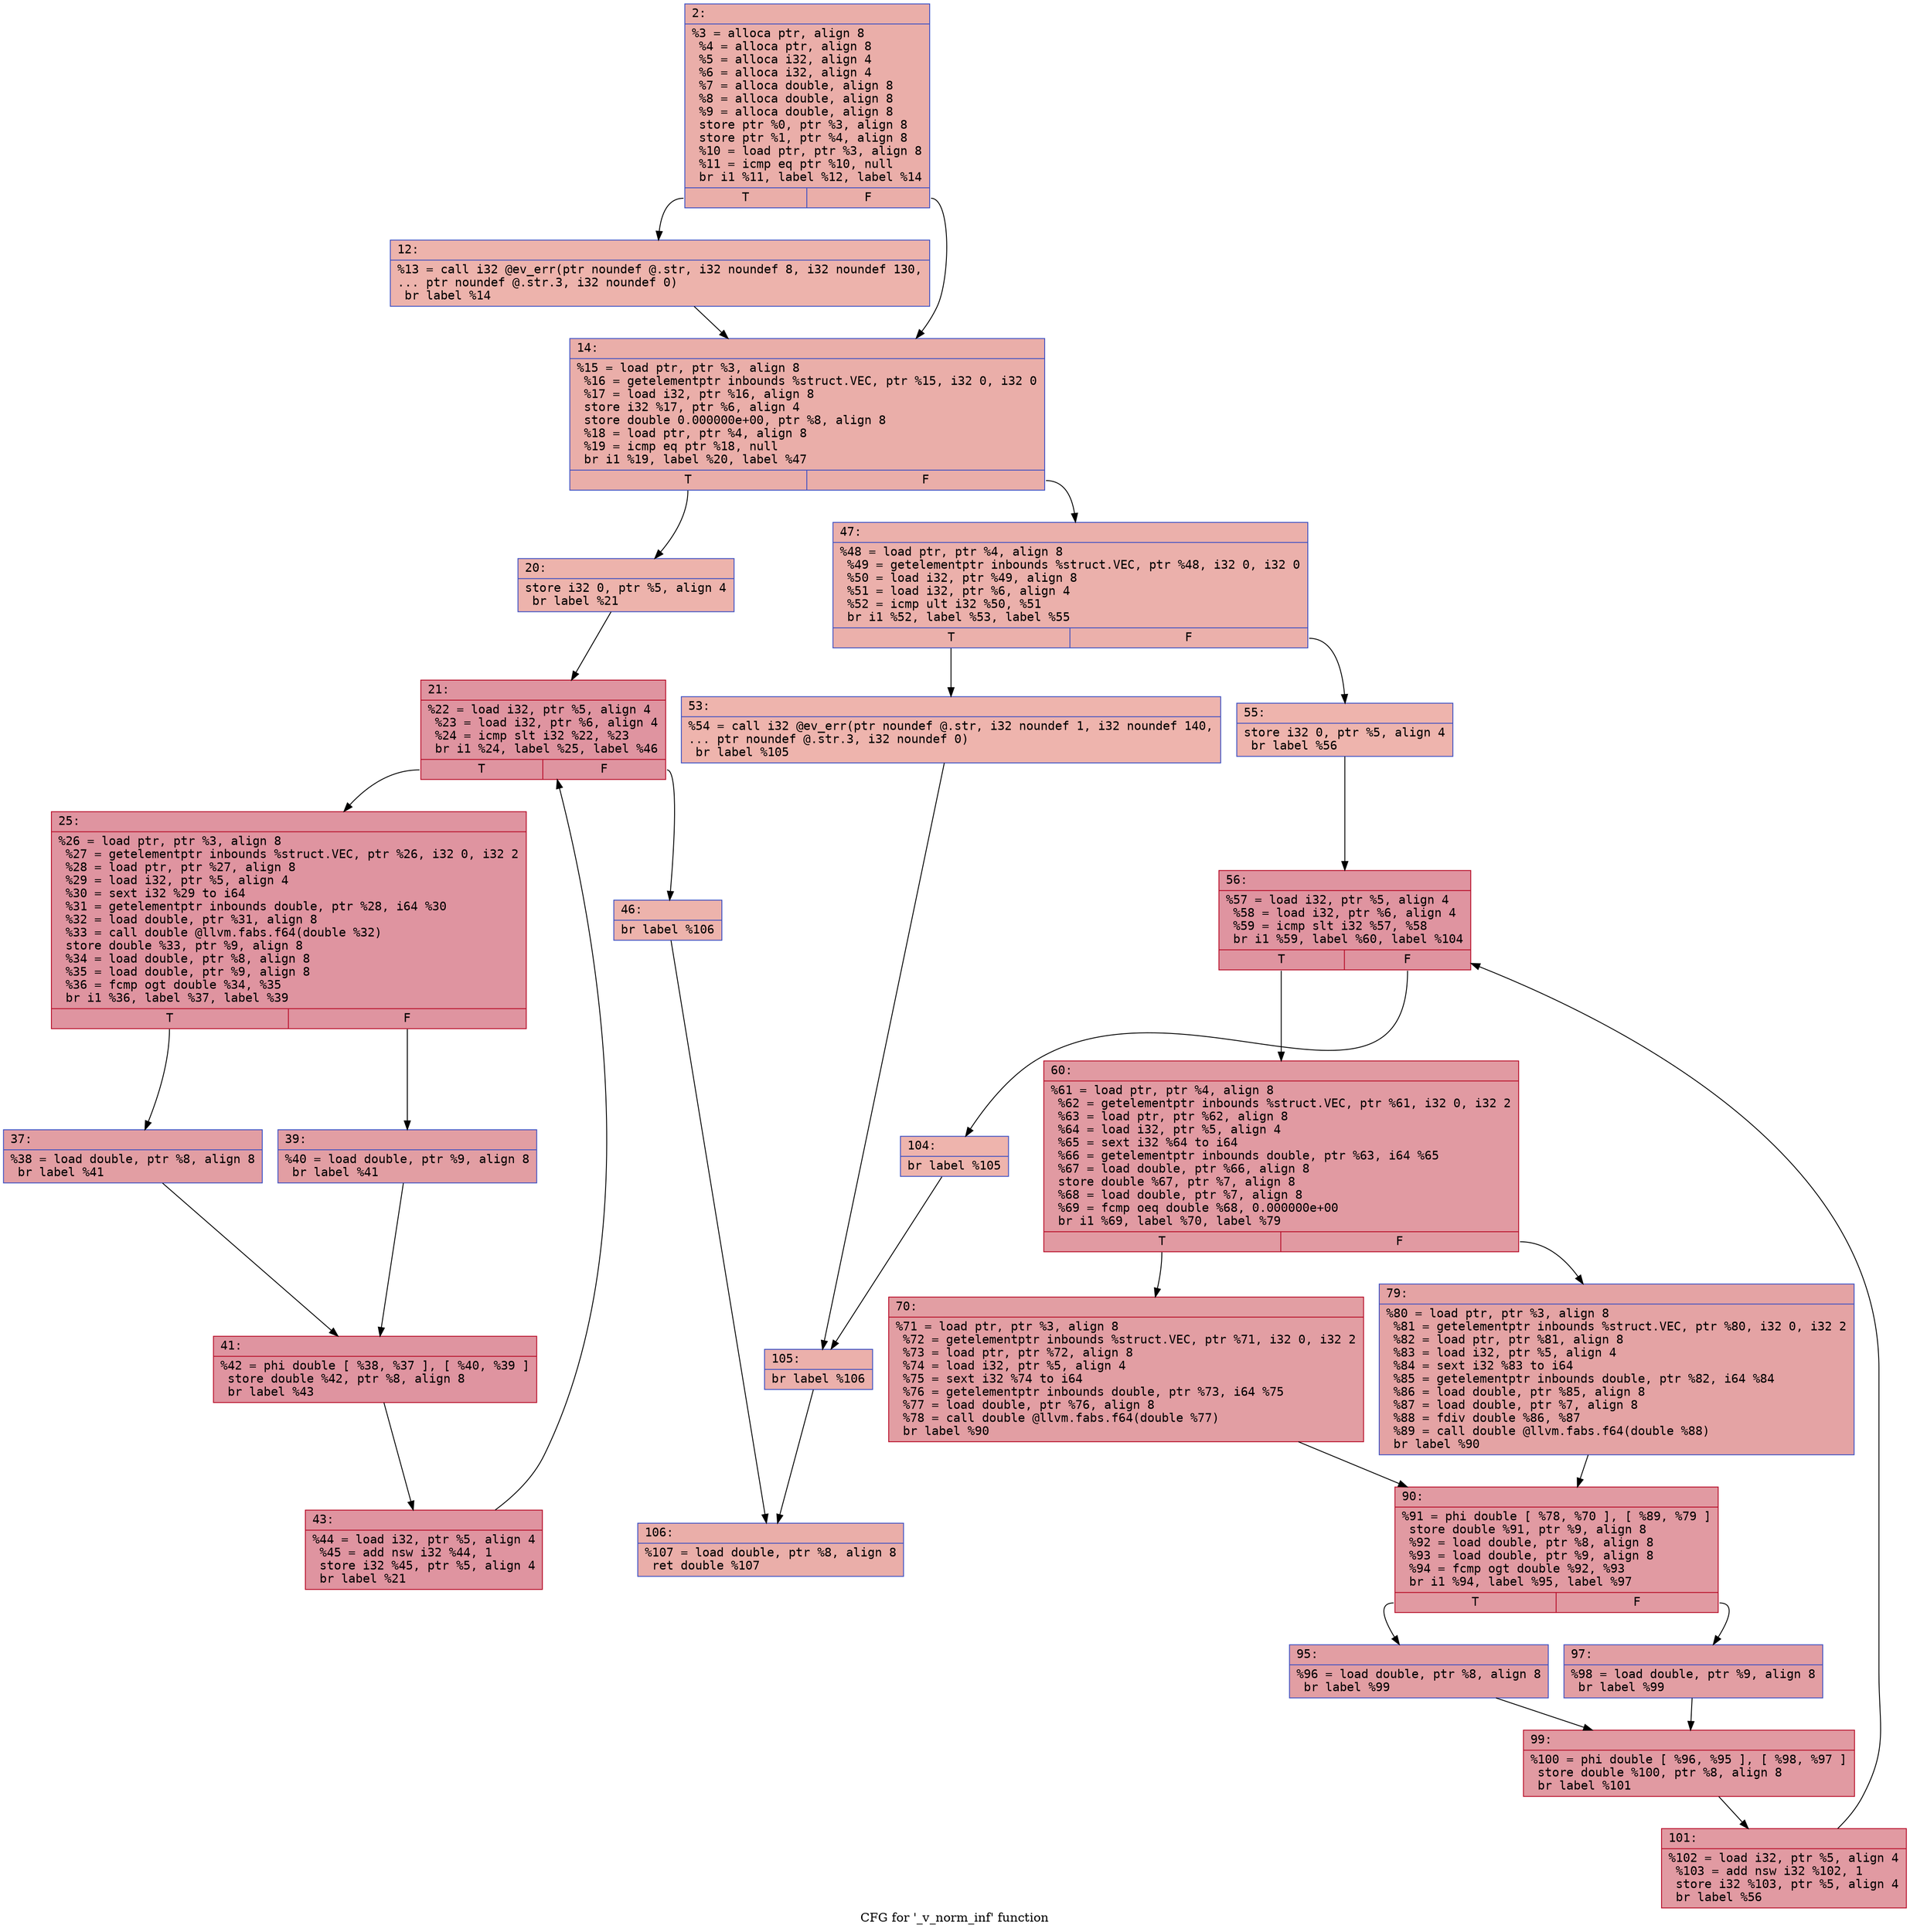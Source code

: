 digraph "CFG for '_v_norm_inf' function" {
	label="CFG for '_v_norm_inf' function";

	Node0x600003ada940 [shape=record,color="#3d50c3ff", style=filled, fillcolor="#d0473d70" fontname="Courier",label="{2:\l|  %3 = alloca ptr, align 8\l  %4 = alloca ptr, align 8\l  %5 = alloca i32, align 4\l  %6 = alloca i32, align 4\l  %7 = alloca double, align 8\l  %8 = alloca double, align 8\l  %9 = alloca double, align 8\l  store ptr %0, ptr %3, align 8\l  store ptr %1, ptr %4, align 8\l  %10 = load ptr, ptr %3, align 8\l  %11 = icmp eq ptr %10, null\l  br i1 %11, label %12, label %14\l|{<s0>T|<s1>F}}"];
	Node0x600003ada940:s0 -> Node0x600003ada990[tooltip="2 -> 12\nProbability 37.50%" ];
	Node0x600003ada940:s1 -> Node0x600003ada9e0[tooltip="2 -> 14\nProbability 62.50%" ];
	Node0x600003ada990 [shape=record,color="#3d50c3ff", style=filled, fillcolor="#d6524470" fontname="Courier",label="{12:\l|  %13 = call i32 @ev_err(ptr noundef @.str, i32 noundef 8, i32 noundef 130,\l... ptr noundef @.str.3, i32 noundef 0)\l  br label %14\l}"];
	Node0x600003ada990 -> Node0x600003ada9e0[tooltip="12 -> 14\nProbability 100.00%" ];
	Node0x600003ada9e0 [shape=record,color="#3d50c3ff", style=filled, fillcolor="#d0473d70" fontname="Courier",label="{14:\l|  %15 = load ptr, ptr %3, align 8\l  %16 = getelementptr inbounds %struct.VEC, ptr %15, i32 0, i32 0\l  %17 = load i32, ptr %16, align 8\l  store i32 %17, ptr %6, align 4\l  store double 0.000000e+00, ptr %8, align 8\l  %18 = load ptr, ptr %4, align 8\l  %19 = icmp eq ptr %18, null\l  br i1 %19, label %20, label %47\l|{<s0>T|<s1>F}}"];
	Node0x600003ada9e0:s0 -> Node0x600003adaa30[tooltip="14 -> 20\nProbability 37.50%" ];
	Node0x600003ada9e0:s1 -> Node0x600003adacb0[tooltip="14 -> 47\nProbability 62.50%" ];
	Node0x600003adaa30 [shape=record,color="#3d50c3ff", style=filled, fillcolor="#d6524470" fontname="Courier",label="{20:\l|  store i32 0, ptr %5, align 4\l  br label %21\l}"];
	Node0x600003adaa30 -> Node0x600003adaa80[tooltip="20 -> 21\nProbability 100.00%" ];
	Node0x600003adaa80 [shape=record,color="#b70d28ff", style=filled, fillcolor="#b70d2870" fontname="Courier",label="{21:\l|  %22 = load i32, ptr %5, align 4\l  %23 = load i32, ptr %6, align 4\l  %24 = icmp slt i32 %22, %23\l  br i1 %24, label %25, label %46\l|{<s0>T|<s1>F}}"];
	Node0x600003adaa80:s0 -> Node0x600003adaad0[tooltip="21 -> 25\nProbability 96.88%" ];
	Node0x600003adaa80:s1 -> Node0x600003adac60[tooltip="21 -> 46\nProbability 3.12%" ];
	Node0x600003adaad0 [shape=record,color="#b70d28ff", style=filled, fillcolor="#b70d2870" fontname="Courier",label="{25:\l|  %26 = load ptr, ptr %3, align 8\l  %27 = getelementptr inbounds %struct.VEC, ptr %26, i32 0, i32 2\l  %28 = load ptr, ptr %27, align 8\l  %29 = load i32, ptr %5, align 4\l  %30 = sext i32 %29 to i64\l  %31 = getelementptr inbounds double, ptr %28, i64 %30\l  %32 = load double, ptr %31, align 8\l  %33 = call double @llvm.fabs.f64(double %32)\l  store double %33, ptr %9, align 8\l  %34 = load double, ptr %8, align 8\l  %35 = load double, ptr %9, align 8\l  %36 = fcmp ogt double %34, %35\l  br i1 %36, label %37, label %39\l|{<s0>T|<s1>F}}"];
	Node0x600003adaad0:s0 -> Node0x600003adab20[tooltip="25 -> 37\nProbability 50.00%" ];
	Node0x600003adaad0:s1 -> Node0x600003adab70[tooltip="25 -> 39\nProbability 50.00%" ];
	Node0x600003adab20 [shape=record,color="#3d50c3ff", style=filled, fillcolor="#be242e70" fontname="Courier",label="{37:\l|  %38 = load double, ptr %8, align 8\l  br label %41\l}"];
	Node0x600003adab20 -> Node0x600003adabc0[tooltip="37 -> 41\nProbability 100.00%" ];
	Node0x600003adab70 [shape=record,color="#3d50c3ff", style=filled, fillcolor="#be242e70" fontname="Courier",label="{39:\l|  %40 = load double, ptr %9, align 8\l  br label %41\l}"];
	Node0x600003adab70 -> Node0x600003adabc0[tooltip="39 -> 41\nProbability 100.00%" ];
	Node0x600003adabc0 [shape=record,color="#b70d28ff", style=filled, fillcolor="#b70d2870" fontname="Courier",label="{41:\l|  %42 = phi double [ %38, %37 ], [ %40, %39 ]\l  store double %42, ptr %8, align 8\l  br label %43\l}"];
	Node0x600003adabc0 -> Node0x600003adac10[tooltip="41 -> 43\nProbability 100.00%" ];
	Node0x600003adac10 [shape=record,color="#b70d28ff", style=filled, fillcolor="#b70d2870" fontname="Courier",label="{43:\l|  %44 = load i32, ptr %5, align 4\l  %45 = add nsw i32 %44, 1\l  store i32 %45, ptr %5, align 4\l  br label %21\l}"];
	Node0x600003adac10 -> Node0x600003adaa80[tooltip="43 -> 21\nProbability 100.00%" ];
	Node0x600003adac60 [shape=record,color="#3d50c3ff", style=filled, fillcolor="#d6524470" fontname="Courier",label="{46:\l|  br label %106\l}"];
	Node0x600003adac60 -> Node0x600003adb110[tooltip="46 -> 106\nProbability 100.00%" ];
	Node0x600003adacb0 [shape=record,color="#3d50c3ff", style=filled, fillcolor="#d24b4070" fontname="Courier",label="{47:\l|  %48 = load ptr, ptr %4, align 8\l  %49 = getelementptr inbounds %struct.VEC, ptr %48, i32 0, i32 0\l  %50 = load i32, ptr %49, align 8\l  %51 = load i32, ptr %6, align 4\l  %52 = icmp ult i32 %50, %51\l  br i1 %52, label %53, label %55\l|{<s0>T|<s1>F}}"];
	Node0x600003adacb0:s0 -> Node0x600003adad00[tooltip="47 -> 53\nProbability 50.00%" ];
	Node0x600003adacb0:s1 -> Node0x600003adad50[tooltip="47 -> 55\nProbability 50.00%" ];
	Node0x600003adad00 [shape=record,color="#3d50c3ff", style=filled, fillcolor="#d8564670" fontname="Courier",label="{53:\l|  %54 = call i32 @ev_err(ptr noundef @.str, i32 noundef 1, i32 noundef 140,\l... ptr noundef @.str.3, i32 noundef 0)\l  br label %105\l}"];
	Node0x600003adad00 -> Node0x600003adb0c0[tooltip="53 -> 105\nProbability 100.00%" ];
	Node0x600003adad50 [shape=record,color="#3d50c3ff", style=filled, fillcolor="#d8564670" fontname="Courier",label="{55:\l|  store i32 0, ptr %5, align 4\l  br label %56\l}"];
	Node0x600003adad50 -> Node0x600003adada0[tooltip="55 -> 56\nProbability 100.00%" ];
	Node0x600003adada0 [shape=record,color="#b70d28ff", style=filled, fillcolor="#b70d2870" fontname="Courier",label="{56:\l|  %57 = load i32, ptr %5, align 4\l  %58 = load i32, ptr %6, align 4\l  %59 = icmp slt i32 %57, %58\l  br i1 %59, label %60, label %104\l|{<s0>T|<s1>F}}"];
	Node0x600003adada0:s0 -> Node0x600003adadf0[tooltip="56 -> 60\nProbability 96.88%" ];
	Node0x600003adada0:s1 -> Node0x600003adb070[tooltip="56 -> 104\nProbability 3.12%" ];
	Node0x600003adadf0 [shape=record,color="#b70d28ff", style=filled, fillcolor="#bb1b2c70" fontname="Courier",label="{60:\l|  %61 = load ptr, ptr %4, align 8\l  %62 = getelementptr inbounds %struct.VEC, ptr %61, i32 0, i32 2\l  %63 = load ptr, ptr %62, align 8\l  %64 = load i32, ptr %5, align 4\l  %65 = sext i32 %64 to i64\l  %66 = getelementptr inbounds double, ptr %63, i64 %65\l  %67 = load double, ptr %66, align 8\l  store double %67, ptr %7, align 8\l  %68 = load double, ptr %7, align 8\l  %69 = fcmp oeq double %68, 0.000000e+00\l  br i1 %69, label %70, label %79\l|{<s0>T|<s1>F}}"];
	Node0x600003adadf0:s0 -> Node0x600003adae40[tooltip="60 -> 70\nProbability 62.50%" ];
	Node0x600003adadf0:s1 -> Node0x600003adae90[tooltip="60 -> 79\nProbability 37.50%" ];
	Node0x600003adae40 [shape=record,color="#b70d28ff", style=filled, fillcolor="#be242e70" fontname="Courier",label="{70:\l|  %71 = load ptr, ptr %3, align 8\l  %72 = getelementptr inbounds %struct.VEC, ptr %71, i32 0, i32 2\l  %73 = load ptr, ptr %72, align 8\l  %74 = load i32, ptr %5, align 4\l  %75 = sext i32 %74 to i64\l  %76 = getelementptr inbounds double, ptr %73, i64 %75\l  %77 = load double, ptr %76, align 8\l  %78 = call double @llvm.fabs.f64(double %77)\l  br label %90\l}"];
	Node0x600003adae40 -> Node0x600003adaee0[tooltip="70 -> 90\nProbability 100.00%" ];
	Node0x600003adae90 [shape=record,color="#3d50c3ff", style=filled, fillcolor="#c32e3170" fontname="Courier",label="{79:\l|  %80 = load ptr, ptr %3, align 8\l  %81 = getelementptr inbounds %struct.VEC, ptr %80, i32 0, i32 2\l  %82 = load ptr, ptr %81, align 8\l  %83 = load i32, ptr %5, align 4\l  %84 = sext i32 %83 to i64\l  %85 = getelementptr inbounds double, ptr %82, i64 %84\l  %86 = load double, ptr %85, align 8\l  %87 = load double, ptr %7, align 8\l  %88 = fdiv double %86, %87\l  %89 = call double @llvm.fabs.f64(double %88)\l  br label %90\l}"];
	Node0x600003adae90 -> Node0x600003adaee0[tooltip="79 -> 90\nProbability 100.00%" ];
	Node0x600003adaee0 [shape=record,color="#b70d28ff", style=filled, fillcolor="#bb1b2c70" fontname="Courier",label="{90:\l|  %91 = phi double [ %78, %70 ], [ %89, %79 ]\l  store double %91, ptr %9, align 8\l  %92 = load double, ptr %8, align 8\l  %93 = load double, ptr %9, align 8\l  %94 = fcmp ogt double %92, %93\l  br i1 %94, label %95, label %97\l|{<s0>T|<s1>F}}"];
	Node0x600003adaee0:s0 -> Node0x600003adaf30[tooltip="90 -> 95\nProbability 50.00%" ];
	Node0x600003adaee0:s1 -> Node0x600003adaf80[tooltip="90 -> 97\nProbability 50.00%" ];
	Node0x600003adaf30 [shape=record,color="#3d50c3ff", style=filled, fillcolor="#be242e70" fontname="Courier",label="{95:\l|  %96 = load double, ptr %8, align 8\l  br label %99\l}"];
	Node0x600003adaf30 -> Node0x600003adafd0[tooltip="95 -> 99\nProbability 100.00%" ];
	Node0x600003adaf80 [shape=record,color="#3d50c3ff", style=filled, fillcolor="#be242e70" fontname="Courier",label="{97:\l|  %98 = load double, ptr %9, align 8\l  br label %99\l}"];
	Node0x600003adaf80 -> Node0x600003adafd0[tooltip="97 -> 99\nProbability 100.00%" ];
	Node0x600003adafd0 [shape=record,color="#b70d28ff", style=filled, fillcolor="#bb1b2c70" fontname="Courier",label="{99:\l|  %100 = phi double [ %96, %95 ], [ %98, %97 ]\l  store double %100, ptr %8, align 8\l  br label %101\l}"];
	Node0x600003adafd0 -> Node0x600003adb020[tooltip="99 -> 101\nProbability 100.00%" ];
	Node0x600003adb020 [shape=record,color="#b70d28ff", style=filled, fillcolor="#bb1b2c70" fontname="Courier",label="{101:\l|  %102 = load i32, ptr %5, align 4\l  %103 = add nsw i32 %102, 1\l  store i32 %103, ptr %5, align 4\l  br label %56\l}"];
	Node0x600003adb020 -> Node0x600003adada0[tooltip="101 -> 56\nProbability 100.00%" ];
	Node0x600003adb070 [shape=record,color="#3d50c3ff", style=filled, fillcolor="#d8564670" fontname="Courier",label="{104:\l|  br label %105\l}"];
	Node0x600003adb070 -> Node0x600003adb0c0[tooltip="104 -> 105\nProbability 100.00%" ];
	Node0x600003adb0c0 [shape=record,color="#3d50c3ff", style=filled, fillcolor="#d24b4070" fontname="Courier",label="{105:\l|  br label %106\l}"];
	Node0x600003adb0c0 -> Node0x600003adb110[tooltip="105 -> 106\nProbability 100.00%" ];
	Node0x600003adb110 [shape=record,color="#3d50c3ff", style=filled, fillcolor="#d0473d70" fontname="Courier",label="{106:\l|  %107 = load double, ptr %8, align 8\l  ret double %107\l}"];
}
